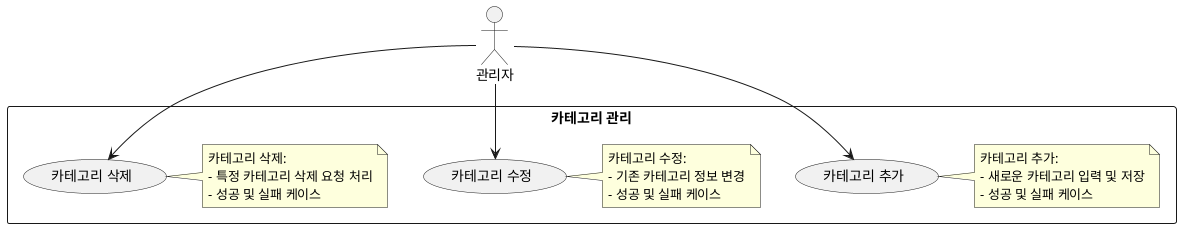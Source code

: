 @startuml
actor "관리자" as Admin

rectangle "카테고리 관리" {
  usecase "카테고리 추가" as UC3_1
  note right of UC3_1
  카테고리 추가:
  - 새로운 카테고리 입력 및 저장
  - 성공 및 실패 케이스
  end note

  usecase "카테고리 수정" as UC3_2
  note right of UC3_2
  카테고리 수정:
  - 기존 카테고리 정보 변경
  - 성공 및 실패 케이스
  end note

  usecase "카테고리 삭제" as UC3_3
  note right of UC3_3
  카테고리 삭제:
  - 특정 카테고리 삭제 요청 처리
  - 성공 및 실패 케이스
  end note
}

Admin --> UC3_1
Admin --> UC3_2
Admin --> UC3_3

@enduml
